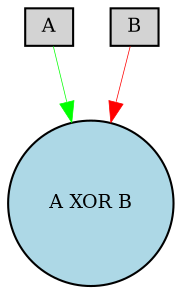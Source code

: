 digraph {
	node [fontsize=9 height=0.2 shape=circle width=0.2]
	A [fillcolor=lightgray shape=box style=filled]
	B [fillcolor=lightgray shape=box style=filled]
	"A XOR B" [fillcolor=lightblue style=filled]
	A -> "A XOR B" [color=green penwidth=0.3463003781262247 style=solid]
	B -> "A XOR B" [color=red penwidth=0.35506896490827355 style=solid]
}
